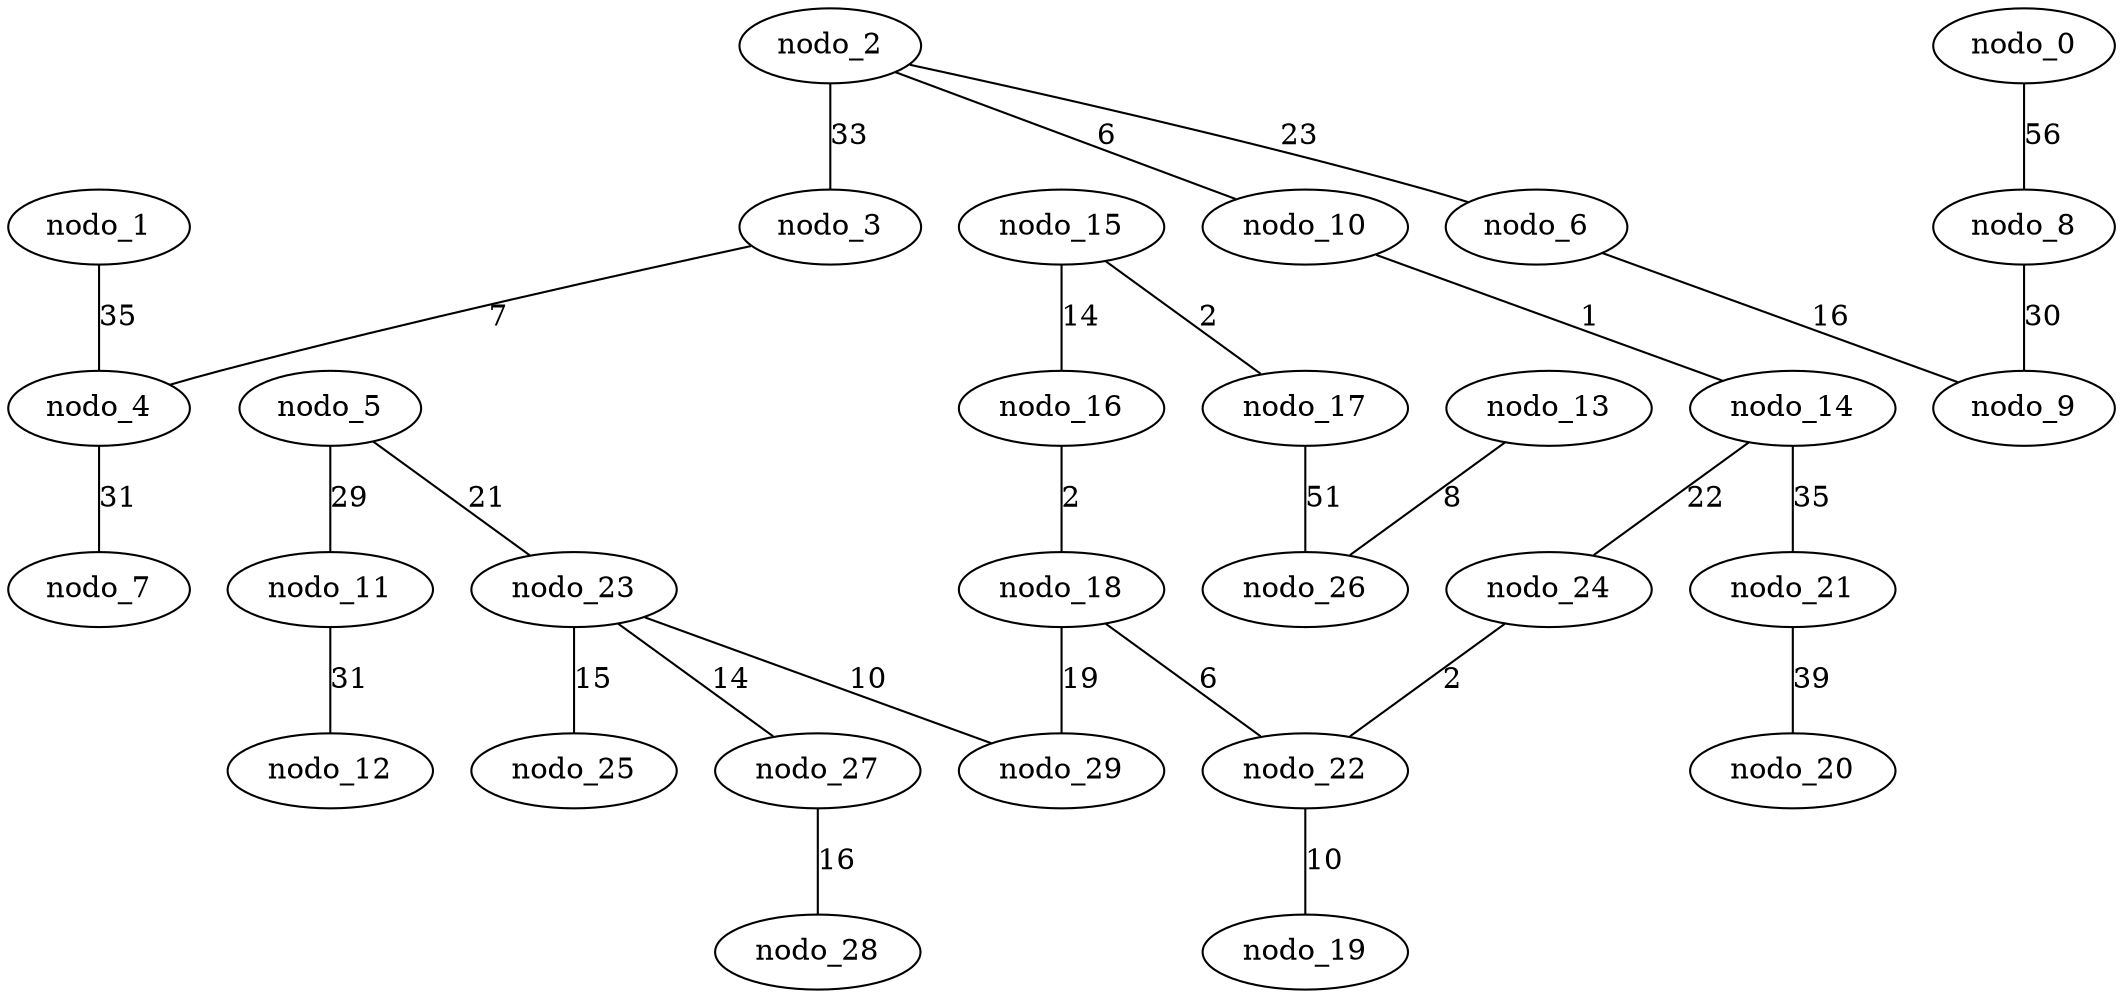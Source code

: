 graph gen_BarabasiAlbert_30_i_kruskal {
  nodo_24 -- nodo_22 [label=2 weight=2];
  nodo_10 -- nodo_14 [label=1 weight=1];
  nodo_14 -- nodo_21 [label=35 weight=35];
  nodo_5 -- nodo_23 [label=21 weight=21];
  nodo_18 -- nodo_29 [label=19 weight=19];
  nodo_14 -- nodo_24 [label=22 weight=22];
  nodo_18 -- nodo_22 [label=6 weight=6];
  nodo_1 -- nodo_4 [label=35 weight=35];
  nodo_3 -- nodo_4 [label=7 weight=7];
  nodo_17 -- nodo_26 [label=51 weight=51];
  nodo_13 -- nodo_26 [label=8 weight=8];
  nodo_16 -- nodo_18 [label=2 weight=2];
  nodo_2 -- nodo_10 [label=6 weight=6];
  nodo_23 -- nodo_25 [label=15 weight=15];
  nodo_23 -- nodo_27 [label=14 weight=14];
  nodo_27 -- nodo_28 [label=16 weight=16];
  nodo_23 -- nodo_29 [label=10 weight=10];
  nodo_22 -- nodo_19 [label=10 weight=10];
  nodo_21 -- nodo_20 [label=39 weight=39];
  nodo_2 -- nodo_3 [label=33 weight=33];
  nodo_0 -- nodo_8 [label=56 weight=56];
  nodo_2 -- nodo_6 [label=23 weight=23];
  nodo_11 -- nodo_12 [label=31 weight=31];
  nodo_4 -- nodo_7 [label=31 weight=31];
  nodo_15 -- nodo_16 [label=14 weight=14];
  nodo_15 -- nodo_17 [label=2 weight=2];
  nodo_6 -- nodo_9 [label=16 weight=16];
  nodo_8 -- nodo_9 [label=30 weight=30];
  nodo_5 -- nodo_11 [label=29 weight=29];
}